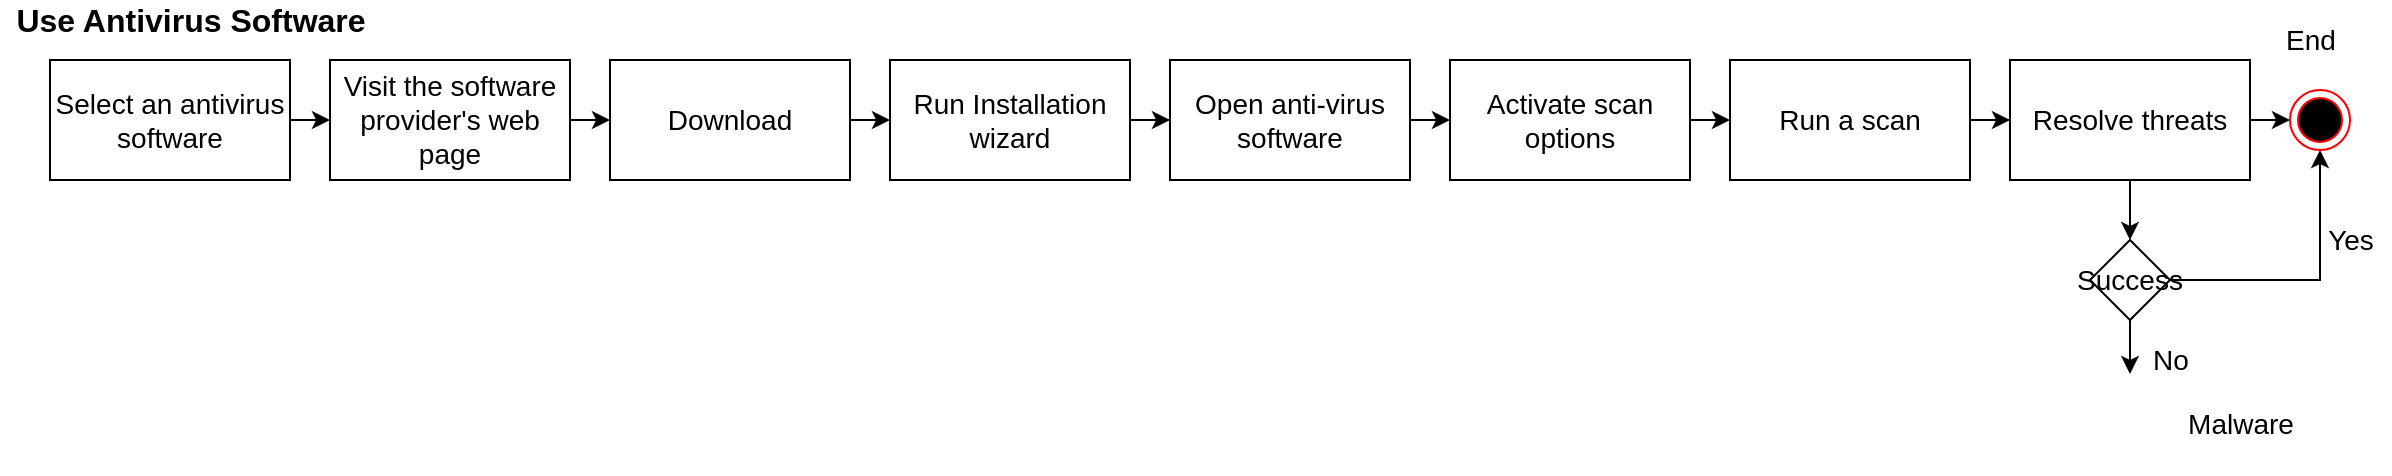 <mxfile version="14.0.1" type="device"><diagram id="8brJAPAqr-l6l386sT9d" name="Page-1"><mxGraphModel dx="1355" dy="776" grid="1" gridSize="10" guides="1" tooltips="1" connect="1" arrows="1" fold="1" page="1" pageScale="1" pageWidth="850" pageHeight="1100" math="0" shadow="0"><root><mxCell id="0"/><mxCell id="1" parent="0"/><mxCell id="4xiJ4aLW8e45xcZ6OThf-10" style="edgeStyle=orthogonalEdgeStyle;rounded=0;orthogonalLoop=1;jettySize=auto;html=1;exitX=1;exitY=0.5;exitDx=0;exitDy=0;entryX=0;entryY=0.5;entryDx=0;entryDy=0;fontSize=14;" edge="1" parent="1" source="4xiJ4aLW8e45xcZ6OThf-3" target="4xiJ4aLW8e45xcZ6OThf-4"><mxGeometry relative="1" as="geometry"/></mxCell><mxCell id="4xiJ4aLW8e45xcZ6OThf-3" value="Select an antivirus software" style="rounded=0;whiteSpace=wrap;html=1;fontSize=14;" vertex="1" parent="1"><mxGeometry x="80" y="40" width="120" height="60" as="geometry"/></mxCell><mxCell id="4xiJ4aLW8e45xcZ6OThf-11" style="edgeStyle=orthogonalEdgeStyle;rounded=0;orthogonalLoop=1;jettySize=auto;html=1;exitX=1;exitY=0.5;exitDx=0;exitDy=0;entryX=0;entryY=0.5;entryDx=0;entryDy=0;fontSize=14;" edge="1" parent="1" source="4xiJ4aLW8e45xcZ6OThf-4" target="4xiJ4aLW8e45xcZ6OThf-5"><mxGeometry relative="1" as="geometry"/></mxCell><mxCell id="4xiJ4aLW8e45xcZ6OThf-4" value="Visit the software provider's web page" style="rounded=0;whiteSpace=wrap;html=1;fontSize=14;" vertex="1" parent="1"><mxGeometry x="220" y="40" width="120" height="60" as="geometry"/></mxCell><mxCell id="4xiJ4aLW8e45xcZ6OThf-12" style="edgeStyle=orthogonalEdgeStyle;rounded=0;orthogonalLoop=1;jettySize=auto;html=1;exitX=1;exitY=0.5;exitDx=0;exitDy=0;entryX=0;entryY=0.5;entryDx=0;entryDy=0;fontSize=14;" edge="1" parent="1" source="4xiJ4aLW8e45xcZ6OThf-5" target="4xiJ4aLW8e45xcZ6OThf-6"><mxGeometry relative="1" as="geometry"/></mxCell><mxCell id="4xiJ4aLW8e45xcZ6OThf-5" value="Download" style="rounded=0;whiteSpace=wrap;html=1;fontSize=14;" vertex="1" parent="1"><mxGeometry x="360" y="40" width="120" height="60" as="geometry"/></mxCell><mxCell id="4xiJ4aLW8e45xcZ6OThf-13" style="edgeStyle=orthogonalEdgeStyle;rounded=0;orthogonalLoop=1;jettySize=auto;html=1;exitX=1;exitY=0.5;exitDx=0;exitDy=0;fontSize=14;" edge="1" parent="1" source="4xiJ4aLW8e45xcZ6OThf-6" target="4xiJ4aLW8e45xcZ6OThf-7"><mxGeometry relative="1" as="geometry"/></mxCell><mxCell id="4xiJ4aLW8e45xcZ6OThf-6" value="Run Installation wizard" style="rounded=0;whiteSpace=wrap;html=1;fontSize=14;" vertex="1" parent="1"><mxGeometry x="500" y="40" width="120" height="60" as="geometry"/></mxCell><mxCell id="4xiJ4aLW8e45xcZ6OThf-14" style="edgeStyle=orthogonalEdgeStyle;rounded=0;orthogonalLoop=1;jettySize=auto;html=1;exitX=1;exitY=0.5;exitDx=0;exitDy=0;entryX=0;entryY=0.5;entryDx=0;entryDy=0;fontSize=14;" edge="1" parent="1" source="4xiJ4aLW8e45xcZ6OThf-7" target="4xiJ4aLW8e45xcZ6OThf-8"><mxGeometry relative="1" as="geometry"/></mxCell><mxCell id="4xiJ4aLW8e45xcZ6OThf-7" value="Open anti-virus software" style="rounded=0;whiteSpace=wrap;html=1;fontSize=14;" vertex="1" parent="1"><mxGeometry x="640" y="40" width="120" height="60" as="geometry"/></mxCell><mxCell id="4xiJ4aLW8e45xcZ6OThf-15" style="edgeStyle=orthogonalEdgeStyle;rounded=0;orthogonalLoop=1;jettySize=auto;html=1;exitX=1;exitY=0.5;exitDx=0;exitDy=0;entryX=0;entryY=0.5;entryDx=0;entryDy=0;fontSize=14;" edge="1" parent="1" source="4xiJ4aLW8e45xcZ6OThf-8" target="4xiJ4aLW8e45xcZ6OThf-9"><mxGeometry relative="1" as="geometry"/></mxCell><mxCell id="4xiJ4aLW8e45xcZ6OThf-8" value="Activate scan options" style="rounded=0;whiteSpace=wrap;html=1;fontSize=14;" vertex="1" parent="1"><mxGeometry x="780" y="40" width="120" height="60" as="geometry"/></mxCell><mxCell id="4xiJ4aLW8e45xcZ6OThf-17" style="edgeStyle=orthogonalEdgeStyle;rounded=0;orthogonalLoop=1;jettySize=auto;html=1;exitX=1;exitY=0.5;exitDx=0;exitDy=0;fontSize=14;" edge="1" parent="1" source="4xiJ4aLW8e45xcZ6OThf-9" target="4xiJ4aLW8e45xcZ6OThf-16"><mxGeometry relative="1" as="geometry"/></mxCell><mxCell id="4xiJ4aLW8e45xcZ6OThf-9" value="Run a scan" style="rounded=0;whiteSpace=wrap;html=1;fontSize=14;" vertex="1" parent="1"><mxGeometry x="920" y="40" width="120" height="60" as="geometry"/></mxCell><mxCell id="4xiJ4aLW8e45xcZ6OThf-20" style="edgeStyle=orthogonalEdgeStyle;rounded=0;orthogonalLoop=1;jettySize=auto;html=1;exitX=1;exitY=0.5;exitDx=0;exitDy=0;entryX=0;entryY=0.5;entryDx=0;entryDy=0;fontSize=14;" edge="1" parent="1" source="4xiJ4aLW8e45xcZ6OThf-16" target="4xiJ4aLW8e45xcZ6OThf-19"><mxGeometry relative="1" as="geometry"/></mxCell><mxCell id="4xiJ4aLW8e45xcZ6OThf-29" style="edgeStyle=orthogonalEdgeStyle;rounded=0;orthogonalLoop=1;jettySize=auto;html=1;exitX=0.5;exitY=1;exitDx=0;exitDy=0;fontSize=14;" edge="1" parent="1" source="4xiJ4aLW8e45xcZ6OThf-16" target="4xiJ4aLW8e45xcZ6OThf-18"><mxGeometry relative="1" as="geometry"/></mxCell><mxCell id="4xiJ4aLW8e45xcZ6OThf-16" value="Resolve threats" style="rounded=0;whiteSpace=wrap;html=1;fontSize=14;" vertex="1" parent="1"><mxGeometry x="1060" y="40" width="120" height="60" as="geometry"/></mxCell><mxCell id="4xiJ4aLW8e45xcZ6OThf-25" style="edgeStyle=orthogonalEdgeStyle;rounded=0;orthogonalLoop=1;jettySize=auto;html=1;exitX=1;exitY=0.5;exitDx=0;exitDy=0;entryX=0.5;entryY=1;entryDx=0;entryDy=0;fontSize=14;" edge="1" parent="1" source="4xiJ4aLW8e45xcZ6OThf-18" target="4xiJ4aLW8e45xcZ6OThf-19"><mxGeometry relative="1" as="geometry"/></mxCell><mxCell id="4xiJ4aLW8e45xcZ6OThf-26" style="edgeStyle=orthogonalEdgeStyle;rounded=0;orthogonalLoop=1;jettySize=auto;html=1;exitX=0.5;exitY=1;exitDx=0;exitDy=0;fontSize=14;" edge="1" parent="1" source="4xiJ4aLW8e45xcZ6OThf-18" target="4xiJ4aLW8e45xcZ6OThf-22"><mxGeometry relative="1" as="geometry"/></mxCell><mxCell id="4xiJ4aLW8e45xcZ6OThf-18" value="Success" style="rhombus;whiteSpace=wrap;html=1;fontSize=14;" vertex="1" parent="1"><mxGeometry x="1100" y="130" width="40" height="40" as="geometry"/></mxCell><mxCell id="4xiJ4aLW8e45xcZ6OThf-19" value="" style="ellipse;html=1;shape=endState;fillColor=#000000;strokeColor=#ff0000;fontSize=14;" vertex="1" parent="1"><mxGeometry x="1200" y="55" width="30" height="30" as="geometry"/></mxCell><mxCell id="4xiJ4aLW8e45xcZ6OThf-21" value="End" style="text;html=1;align=center;verticalAlign=middle;resizable=0;points=[];autosize=1;fontSize=14;" vertex="1" parent="1"><mxGeometry x="1190" y="20" width="40" height="20" as="geometry"/></mxCell><mxCell id="4xiJ4aLW8e45xcZ6OThf-22" value="" style="shape=image;html=1;verticalAlign=top;verticalLabelPosition=bottom;labelBackgroundColor=#ffffff;imageAspect=0;aspect=fixed;image=https://cdn2.iconfinder.com/data/icons/simple-microphone-icon/512/Cancel_Icon-128.png;fontSize=14;" vertex="1" parent="1"><mxGeometry x="1095" y="197" width="50" height="50" as="geometry"/></mxCell><mxCell id="4xiJ4aLW8e45xcZ6OThf-23" value="Malware" style="text;html=1;align=center;verticalAlign=middle;resizable=0;points=[];autosize=1;fontSize=14;" vertex="1" parent="1"><mxGeometry x="1140" y="212" width="70" height="20" as="geometry"/></mxCell><mxCell id="4xiJ4aLW8e45xcZ6OThf-27" value="No" style="text;html=1;align=center;verticalAlign=middle;resizable=0;points=[];autosize=1;fontSize=14;" vertex="1" parent="1"><mxGeometry x="1125" y="180" width="30" height="20" as="geometry"/></mxCell><mxCell id="4xiJ4aLW8e45xcZ6OThf-28" value="Yes" style="text;html=1;align=center;verticalAlign=middle;resizable=0;points=[];autosize=1;fontSize=14;" vertex="1" parent="1"><mxGeometry x="1210" y="120" width="40" height="20" as="geometry"/></mxCell><mxCell id="4xiJ4aLW8e45xcZ6OThf-30" value="Use Antivirus Software" style="text;html=1;align=center;verticalAlign=middle;resizable=0;points=[];autosize=1;fontSize=16;fontStyle=1" vertex="1" parent="1"><mxGeometry x="55" y="10" width="190" height="20" as="geometry"/></mxCell></root></mxGraphModel></diagram></mxfile>
